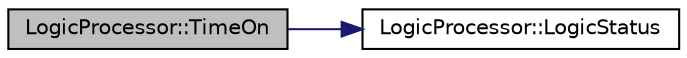 digraph "LogicProcessor::TimeOn"
{
  edge [fontname="Helvetica",fontsize="10",labelfontname="Helvetica",labelfontsize="10"];
  node [fontname="Helvetica",fontsize="10",shape=record];
  rankdir="LR";
  Node1 [label="LogicProcessor::TimeOn",height=0.2,width=0.4,color="black", fillcolor="grey75", style="filled", fontcolor="black"];
  Node1 -> Node2 [color="midnightblue",fontsize="10",style="solid",fontname="Helvetica"];
  Node2 [label="LogicProcessor::LogicStatus",height=0.2,width=0.4,color="black", fillcolor="white", style="filled",URL="$da/d2f/class_logic_processor.html#a72832cd5d69b4014558965b0049d4d96"];
}
